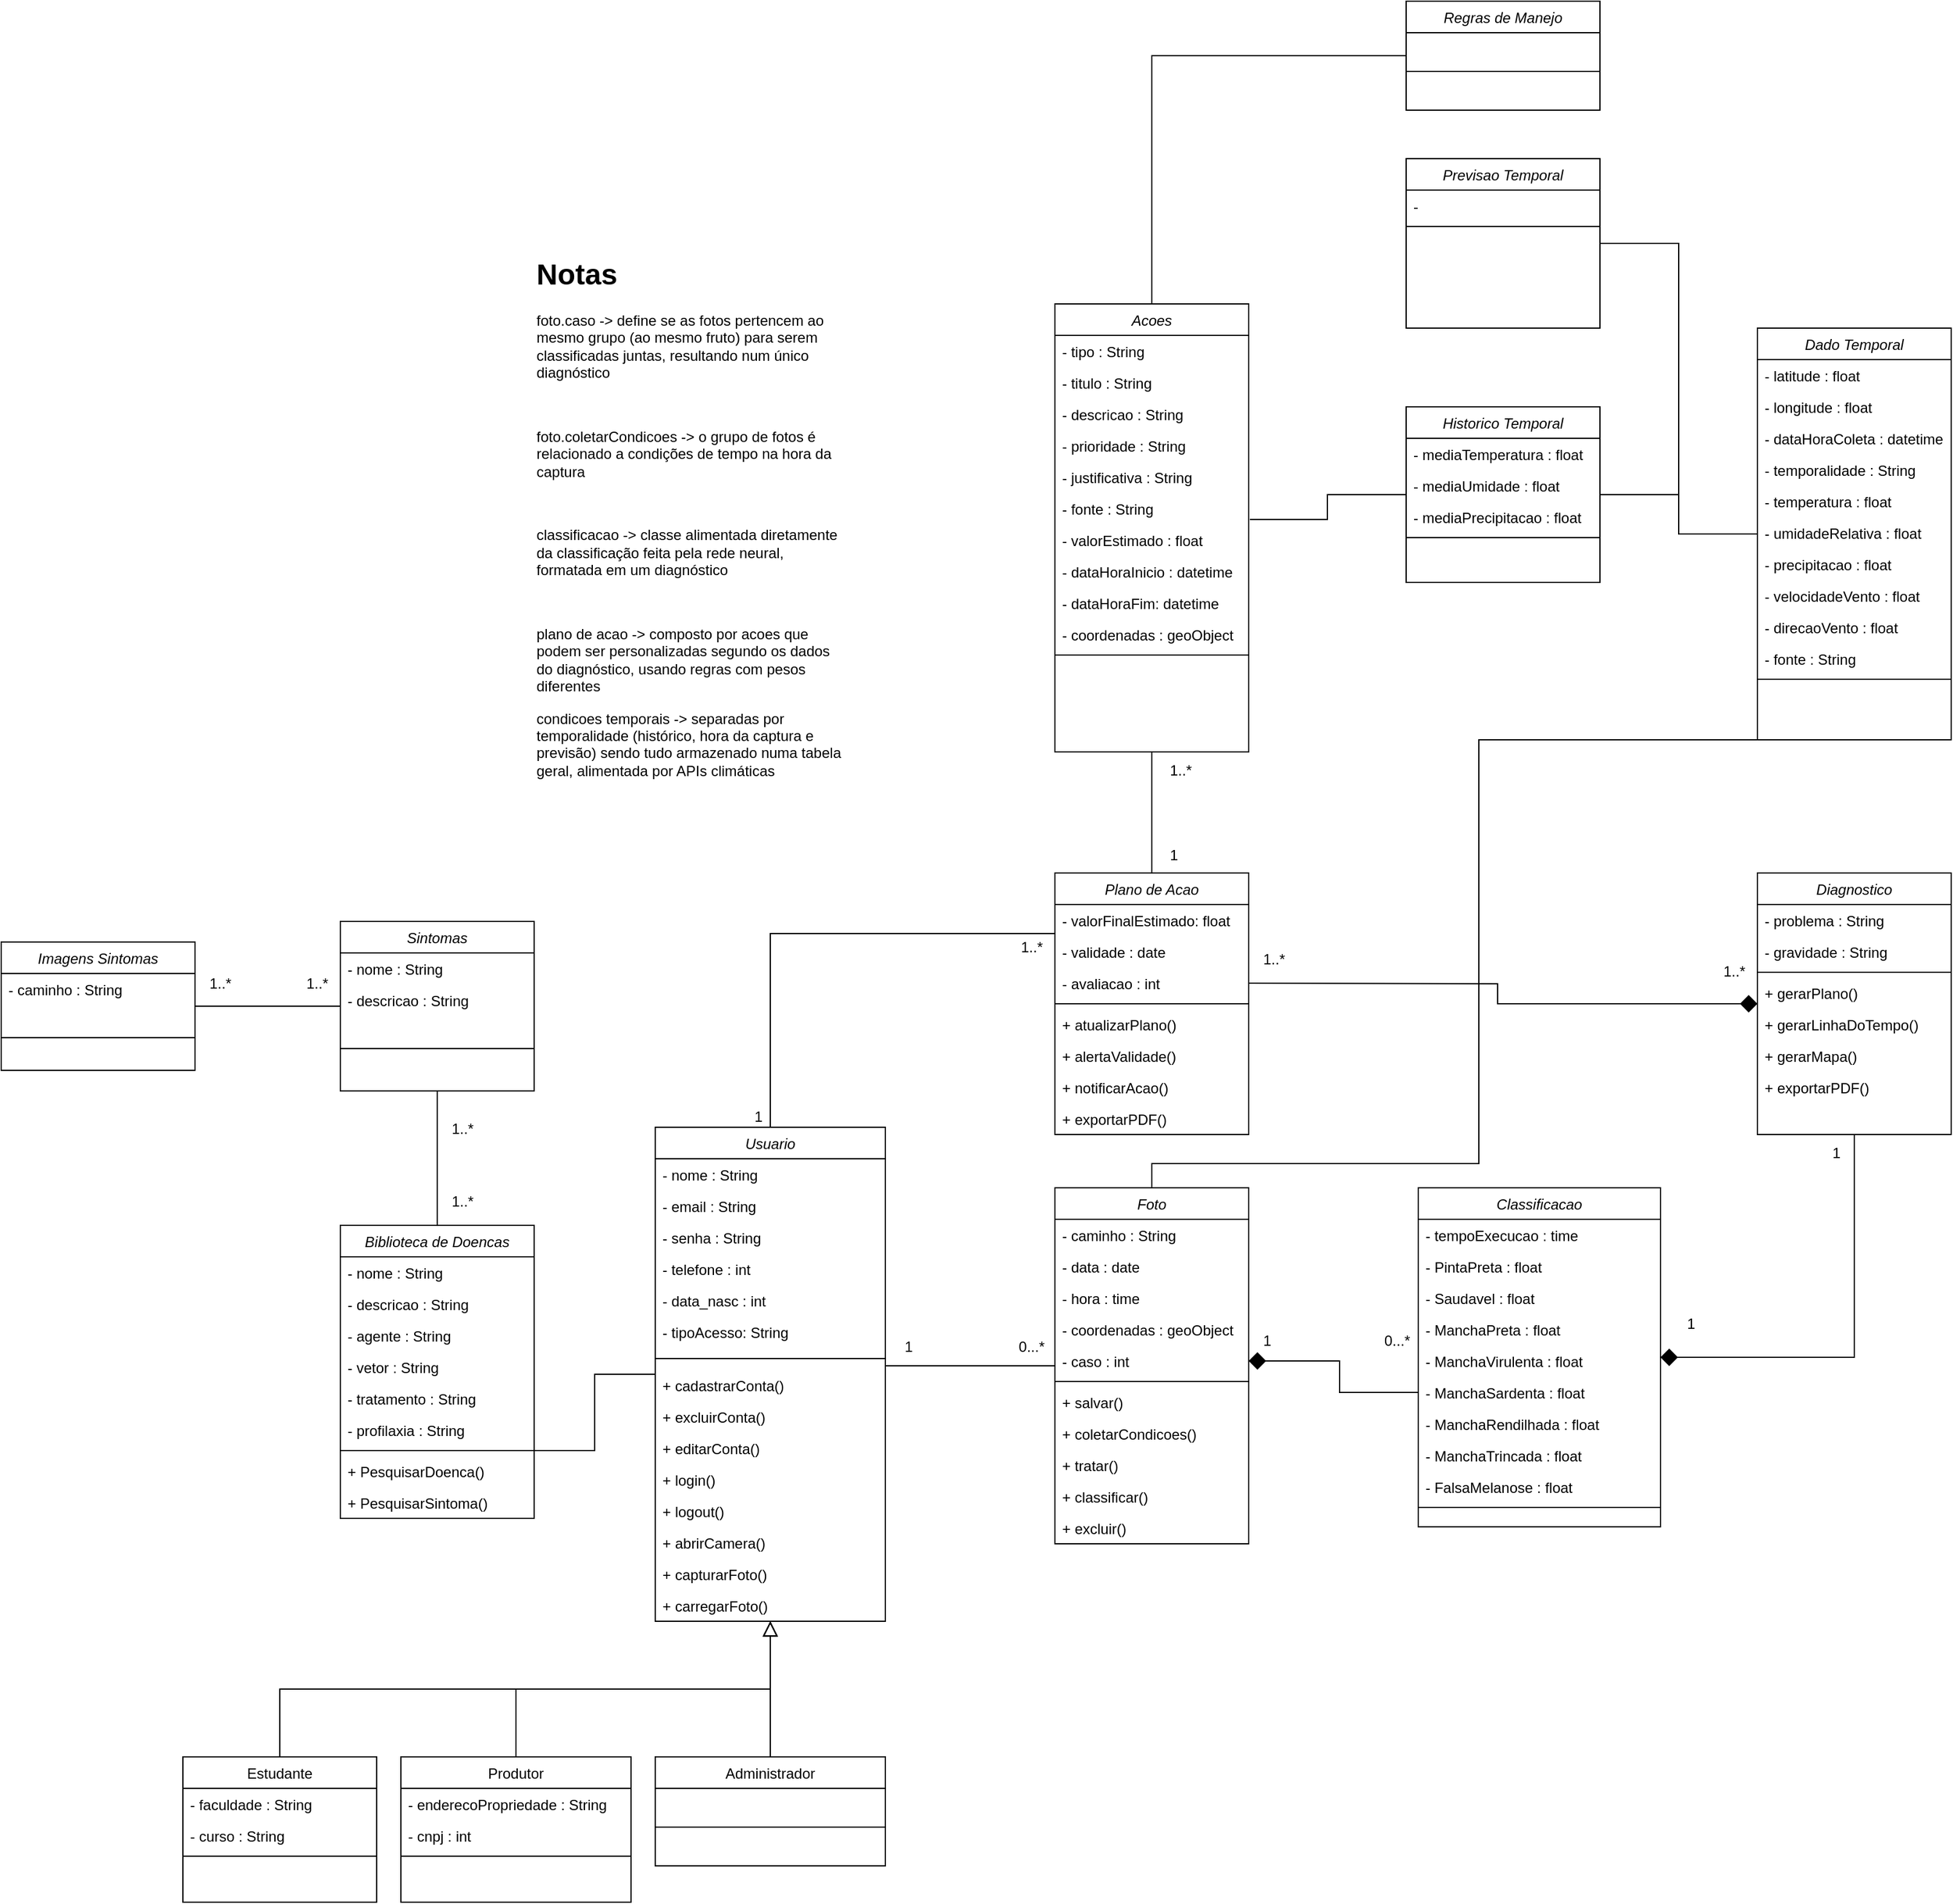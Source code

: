 <mxfile version="28.2.7">
  <diagram name="Page-1" id="uO31z4czvIJQB1Bnc80T">
    <mxGraphModel dx="2078" dy="1860" grid="1" gridSize="10" guides="1" tooltips="1" connect="1" arrows="1" fold="1" page="1" pageScale="1" pageWidth="827" pageHeight="1169" math="0" shadow="0">
      <root>
        <mxCell id="0" />
        <mxCell id="1" parent="0" />
        <mxCell id="8WsCB0yst2Cush3YmmSG-1" value="Usuario" style="swimlane;fontStyle=2;align=center;verticalAlign=top;childLayout=stackLayout;horizontal=1;startSize=26;horizontalStack=0;resizeParent=1;resizeLast=0;collapsible=1;marginBottom=0;rounded=0;shadow=0;strokeWidth=1;" parent="1" vertex="1">
          <mxGeometry x="210" y="40" width="190" height="408" as="geometry">
            <mxRectangle x="230" y="140" width="160" height="26" as="alternateBounds" />
          </mxGeometry>
        </mxCell>
        <mxCell id="8WsCB0yst2Cush3YmmSG-2" value="- nome : String" style="text;align=left;verticalAlign=top;spacingLeft=4;spacingRight=4;overflow=hidden;rotatable=0;points=[[0,0.5],[1,0.5]];portConstraint=eastwest;" parent="8WsCB0yst2Cush3YmmSG-1" vertex="1">
          <mxGeometry y="26" width="190" height="26" as="geometry" />
        </mxCell>
        <mxCell id="8WsCB0yst2Cush3YmmSG-3" value="- email : String" style="text;align=left;verticalAlign=top;spacingLeft=4;spacingRight=4;overflow=hidden;rotatable=0;points=[[0,0.5],[1,0.5]];portConstraint=eastwest;rounded=0;shadow=0;html=0;" parent="8WsCB0yst2Cush3YmmSG-1" vertex="1">
          <mxGeometry y="52" width="190" height="26" as="geometry" />
        </mxCell>
        <mxCell id="8WsCB0yst2Cush3YmmSG-4" value="- senha : String" style="text;align=left;verticalAlign=top;spacingLeft=4;spacingRight=4;overflow=hidden;rotatable=0;points=[[0,0.5],[1,0.5]];portConstraint=eastwest;rounded=0;shadow=0;html=0;" parent="8WsCB0yst2Cush3YmmSG-1" vertex="1">
          <mxGeometry y="78" width="190" height="26" as="geometry" />
        </mxCell>
        <mxCell id="8WsCB0yst2Cush3YmmSG-5" value="- telefone : int" style="text;align=left;verticalAlign=top;spacingLeft=4;spacingRight=4;overflow=hidden;rotatable=0;points=[[0,0.5],[1,0.5]];portConstraint=eastwest;rounded=0;shadow=0;html=0;" parent="8WsCB0yst2Cush3YmmSG-1" vertex="1">
          <mxGeometry y="104" width="190" height="26" as="geometry" />
        </mxCell>
        <mxCell id="8WsCB0yst2Cush3YmmSG-6" value="- data_nasc : int" style="text;align=left;verticalAlign=top;spacingLeft=4;spacingRight=4;overflow=hidden;rotatable=0;points=[[0,0.5],[1,0.5]];portConstraint=eastwest;rounded=0;shadow=0;html=0;" parent="8WsCB0yst2Cush3YmmSG-1" vertex="1">
          <mxGeometry y="130" width="190" height="26" as="geometry" />
        </mxCell>
        <mxCell id="8WsCB0yst2Cush3YmmSG-7" value="- tipoAcesso: String" style="text;align=left;verticalAlign=top;spacingLeft=4;spacingRight=4;overflow=hidden;rotatable=0;points=[[0,0.5],[1,0.5]];portConstraint=eastwest;rounded=0;shadow=0;html=0;" parent="8WsCB0yst2Cush3YmmSG-1" vertex="1">
          <mxGeometry y="156" width="190" height="26" as="geometry" />
        </mxCell>
        <mxCell id="8WsCB0yst2Cush3YmmSG-8" value="" style="line;html=1;strokeWidth=1;align=left;verticalAlign=middle;spacingTop=-1;spacingLeft=3;spacingRight=3;rotatable=0;labelPosition=right;points=[];portConstraint=eastwest;" parent="8WsCB0yst2Cush3YmmSG-1" vertex="1">
          <mxGeometry y="182" width="190" height="18" as="geometry" />
        </mxCell>
        <mxCell id="8WsCB0yst2Cush3YmmSG-9" value="+ cadastrarConta()" style="text;align=left;verticalAlign=top;spacingLeft=4;spacingRight=4;overflow=hidden;rotatable=0;points=[[0,0.5],[1,0.5]];portConstraint=eastwest;rounded=0;shadow=0;html=0;" parent="8WsCB0yst2Cush3YmmSG-1" vertex="1">
          <mxGeometry y="200" width="190" height="26" as="geometry" />
        </mxCell>
        <mxCell id="8WsCB0yst2Cush3YmmSG-10" value="+ excluirConta()" style="text;align=left;verticalAlign=top;spacingLeft=4;spacingRight=4;overflow=hidden;rotatable=0;points=[[0,0.5],[1,0.5]];portConstraint=eastwest;rounded=0;shadow=0;html=0;" parent="8WsCB0yst2Cush3YmmSG-1" vertex="1">
          <mxGeometry y="226" width="190" height="26" as="geometry" />
        </mxCell>
        <mxCell id="8WsCB0yst2Cush3YmmSG-11" value="+ editarConta()" style="text;align=left;verticalAlign=top;spacingLeft=4;spacingRight=4;overflow=hidden;rotatable=0;points=[[0,0.5],[1,0.5]];portConstraint=eastwest;rounded=0;shadow=0;html=0;" parent="8WsCB0yst2Cush3YmmSG-1" vertex="1">
          <mxGeometry y="252" width="190" height="26" as="geometry" />
        </mxCell>
        <mxCell id="8WsCB0yst2Cush3YmmSG-12" value="+ login()" style="text;align=left;verticalAlign=top;spacingLeft=4;spacingRight=4;overflow=hidden;rotatable=0;points=[[0,0.5],[1,0.5]];portConstraint=eastwest;rounded=0;shadow=0;html=0;" parent="8WsCB0yst2Cush3YmmSG-1" vertex="1">
          <mxGeometry y="278" width="190" height="26" as="geometry" />
        </mxCell>
        <mxCell id="8WsCB0yst2Cush3YmmSG-13" value="+ logout()" style="text;align=left;verticalAlign=top;spacingLeft=4;spacingRight=4;overflow=hidden;rotatable=0;points=[[0,0.5],[1,0.5]];portConstraint=eastwest;rounded=0;shadow=0;html=0;" parent="8WsCB0yst2Cush3YmmSG-1" vertex="1">
          <mxGeometry y="304" width="190" height="26" as="geometry" />
        </mxCell>
        <mxCell id="8WsCB0yst2Cush3YmmSG-164" value="+ abrirCamera()" style="text;align=left;verticalAlign=top;spacingLeft=4;spacingRight=4;overflow=hidden;rotatable=0;points=[[0,0.5],[1,0.5]];portConstraint=eastwest;rounded=0;shadow=0;html=0;" parent="8WsCB0yst2Cush3YmmSG-1" vertex="1">
          <mxGeometry y="330" width="190" height="26" as="geometry" />
        </mxCell>
        <mxCell id="8WsCB0yst2Cush3YmmSG-14" value="+ capturarFoto()" style="text;align=left;verticalAlign=top;spacingLeft=4;spacingRight=4;overflow=hidden;rotatable=0;points=[[0,0.5],[1,0.5]];portConstraint=eastwest;rounded=0;shadow=0;html=0;" parent="8WsCB0yst2Cush3YmmSG-1" vertex="1">
          <mxGeometry y="356" width="190" height="26" as="geometry" />
        </mxCell>
        <mxCell id="8WsCB0yst2Cush3YmmSG-15" value="+ carregarFoto()" style="text;align=left;verticalAlign=top;spacingLeft=4;spacingRight=4;overflow=hidden;rotatable=0;points=[[0,0.5],[1,0.5]];portConstraint=eastwest;rounded=0;shadow=0;html=0;" parent="8WsCB0yst2Cush3YmmSG-1" vertex="1">
          <mxGeometry y="382" width="190" height="26" as="geometry" />
        </mxCell>
        <mxCell id="8WsCB0yst2Cush3YmmSG-16" value="Estudante" style="swimlane;fontStyle=0;align=center;verticalAlign=top;childLayout=stackLayout;horizontal=1;startSize=26;horizontalStack=0;resizeParent=1;resizeLast=0;collapsible=1;marginBottom=0;rounded=0;shadow=0;strokeWidth=1;" parent="1" vertex="1">
          <mxGeometry x="-180" y="560" width="160" height="120" as="geometry">
            <mxRectangle x="130" y="380" width="160" height="26" as="alternateBounds" />
          </mxGeometry>
        </mxCell>
        <mxCell id="8WsCB0yst2Cush3YmmSG-17" value="- faculdade : String" style="text;align=left;verticalAlign=top;spacingLeft=4;spacingRight=4;overflow=hidden;rotatable=0;points=[[0,0.5],[1,0.5]];portConstraint=eastwest;" parent="8WsCB0yst2Cush3YmmSG-16" vertex="1">
          <mxGeometry y="26" width="160" height="26" as="geometry" />
        </mxCell>
        <mxCell id="8WsCB0yst2Cush3YmmSG-18" value="- curso : String" style="text;align=left;verticalAlign=top;spacingLeft=4;spacingRight=4;overflow=hidden;rotatable=0;points=[[0,0.5],[1,0.5]];portConstraint=eastwest;rounded=0;shadow=0;html=0;" parent="8WsCB0yst2Cush3YmmSG-16" vertex="1">
          <mxGeometry y="52" width="160" height="26" as="geometry" />
        </mxCell>
        <mxCell id="8WsCB0yst2Cush3YmmSG-19" value="" style="line;html=1;strokeWidth=1;align=left;verticalAlign=middle;spacingTop=-1;spacingLeft=3;spacingRight=3;rotatable=0;labelPosition=right;points=[];portConstraint=eastwest;" parent="8WsCB0yst2Cush3YmmSG-16" vertex="1">
          <mxGeometry y="78" width="160" height="8" as="geometry" />
        </mxCell>
        <mxCell id="8WsCB0yst2Cush3YmmSG-20" value="" style="endArrow=block;endSize=10;endFill=0;shadow=0;strokeWidth=1;rounded=0;curved=0;edgeStyle=elbowEdgeStyle;elbow=vertical;" parent="1" source="8WsCB0yst2Cush3YmmSG-16" target="8WsCB0yst2Cush3YmmSG-1" edge="1">
          <mxGeometry width="160" relative="1" as="geometry">
            <mxPoint x="200" y="203" as="sourcePoint" />
            <mxPoint x="200" y="203" as="targetPoint" />
          </mxGeometry>
        </mxCell>
        <mxCell id="8WsCB0yst2Cush3YmmSG-21" value="Produtor" style="swimlane;fontStyle=0;align=center;verticalAlign=top;childLayout=stackLayout;horizontal=1;startSize=26;horizontalStack=0;resizeParent=1;resizeLast=0;collapsible=1;marginBottom=0;rounded=0;shadow=0;strokeWidth=1;" parent="1" vertex="1">
          <mxGeometry y="560" width="190" height="120" as="geometry">
            <mxRectangle x="340" y="380" width="170" height="26" as="alternateBounds" />
          </mxGeometry>
        </mxCell>
        <mxCell id="8WsCB0yst2Cush3YmmSG-22" value="- enderecoPropriedade : String" style="text;align=left;verticalAlign=top;spacingLeft=4;spacingRight=4;overflow=hidden;rotatable=0;points=[[0,0.5],[1,0.5]];portConstraint=eastwest;" parent="8WsCB0yst2Cush3YmmSG-21" vertex="1">
          <mxGeometry y="26" width="190" height="26" as="geometry" />
        </mxCell>
        <mxCell id="8WsCB0yst2Cush3YmmSG-23" value="- cnpj : int" style="text;align=left;verticalAlign=top;spacingLeft=4;spacingRight=4;overflow=hidden;rotatable=0;points=[[0,0.5],[1,0.5]];portConstraint=eastwest;" parent="8WsCB0yst2Cush3YmmSG-21" vertex="1">
          <mxGeometry y="52" width="190" height="26" as="geometry" />
        </mxCell>
        <mxCell id="8WsCB0yst2Cush3YmmSG-24" value="" style="line;html=1;strokeWidth=1;align=left;verticalAlign=middle;spacingTop=-1;spacingLeft=3;spacingRight=3;rotatable=0;labelPosition=right;points=[];portConstraint=eastwest;" parent="8WsCB0yst2Cush3YmmSG-21" vertex="1">
          <mxGeometry y="78" width="190" height="8" as="geometry" />
        </mxCell>
        <mxCell id="8WsCB0yst2Cush3YmmSG-25" value="" style="endArrow=block;endSize=10;endFill=0;shadow=0;strokeWidth=1;rounded=0;curved=0;edgeStyle=elbowEdgeStyle;elbow=vertical;" parent="1" source="8WsCB0yst2Cush3YmmSG-21" target="8WsCB0yst2Cush3YmmSG-1" edge="1">
          <mxGeometry width="160" relative="1" as="geometry">
            <mxPoint x="210" y="373" as="sourcePoint" />
            <mxPoint x="310" y="271" as="targetPoint" />
          </mxGeometry>
        </mxCell>
        <mxCell id="8WsCB0yst2Cush3YmmSG-26" style="edgeStyle=orthogonalEdgeStyle;rounded=0;orthogonalLoop=1;jettySize=auto;html=1;entryX=0.5;entryY=1;entryDx=0;entryDy=0;endArrow=none;endFill=0;" parent="1" source="8WsCB0yst2Cush3YmmSG-27" target="8WsCB0yst2Cush3YmmSG-97" edge="1">
          <mxGeometry relative="1" as="geometry">
            <Array as="points">
              <mxPoint x="620" y="70" />
              <mxPoint x="890" y="70" />
            </Array>
          </mxGeometry>
        </mxCell>
        <mxCell id="8WsCB0yst2Cush3YmmSG-27" value="Foto" style="swimlane;fontStyle=2;align=center;verticalAlign=top;childLayout=stackLayout;horizontal=1;startSize=26;horizontalStack=0;resizeParent=1;resizeLast=0;collapsible=1;marginBottom=0;rounded=0;shadow=0;strokeWidth=1;" parent="1" vertex="1">
          <mxGeometry x="540" y="90" width="160" height="294" as="geometry">
            <mxRectangle x="550" y="140" width="160" height="26" as="alternateBounds" />
          </mxGeometry>
        </mxCell>
        <mxCell id="8WsCB0yst2Cush3YmmSG-28" value="- caminho : String" style="text;align=left;verticalAlign=top;spacingLeft=4;spacingRight=4;overflow=hidden;rotatable=0;points=[[0,0.5],[1,0.5]];portConstraint=eastwest;" parent="8WsCB0yst2Cush3YmmSG-27" vertex="1">
          <mxGeometry y="26" width="160" height="26" as="geometry" />
        </mxCell>
        <mxCell id="8WsCB0yst2Cush3YmmSG-29" value="- data : date" style="text;align=left;verticalAlign=top;spacingLeft=4;spacingRight=4;overflow=hidden;rotatable=0;points=[[0,0.5],[1,0.5]];portConstraint=eastwest;rounded=0;shadow=0;html=0;" parent="8WsCB0yst2Cush3YmmSG-27" vertex="1">
          <mxGeometry y="52" width="160" height="26" as="geometry" />
        </mxCell>
        <mxCell id="8WsCB0yst2Cush3YmmSG-30" value="- hora : time" style="text;align=left;verticalAlign=top;spacingLeft=4;spacingRight=4;overflow=hidden;rotatable=0;points=[[0,0.5],[1,0.5]];portConstraint=eastwest;rounded=0;shadow=0;html=0;" parent="8WsCB0yst2Cush3YmmSG-27" vertex="1">
          <mxGeometry y="78" width="160" height="26" as="geometry" />
        </mxCell>
        <mxCell id="8WsCB0yst2Cush3YmmSG-31" value="- coordenadas : geoObject" style="text;align=left;verticalAlign=top;spacingLeft=4;spacingRight=4;overflow=hidden;rotatable=0;points=[[0,0.5],[1,0.5]];portConstraint=eastwest;rounded=0;shadow=0;html=0;" parent="8WsCB0yst2Cush3YmmSG-27" vertex="1">
          <mxGeometry y="104" width="160" height="26" as="geometry" />
        </mxCell>
        <mxCell id="8WsCB0yst2Cush3YmmSG-32" value="- caso : int" style="text;align=left;verticalAlign=top;spacingLeft=4;spacingRight=4;overflow=hidden;rotatable=0;points=[[0,0.5],[1,0.5]];portConstraint=eastwest;rounded=0;shadow=0;html=0;" parent="8WsCB0yst2Cush3YmmSG-27" vertex="1">
          <mxGeometry y="130" width="160" height="26" as="geometry" />
        </mxCell>
        <mxCell id="8WsCB0yst2Cush3YmmSG-33" value="" style="line;html=1;strokeWidth=1;align=left;verticalAlign=middle;spacingTop=-1;spacingLeft=3;spacingRight=3;rotatable=0;labelPosition=right;points=[];portConstraint=eastwest;" parent="8WsCB0yst2Cush3YmmSG-27" vertex="1">
          <mxGeometry y="156" width="160" height="8" as="geometry" />
        </mxCell>
        <mxCell id="8WsCB0yst2Cush3YmmSG-34" value="+ salvar()" style="text;align=left;verticalAlign=top;spacingLeft=4;spacingRight=4;overflow=hidden;rotatable=0;points=[[0,0.5],[1,0.5]];portConstraint=eastwest;rounded=0;shadow=0;html=0;" parent="8WsCB0yst2Cush3YmmSG-27" vertex="1">
          <mxGeometry y="164" width="160" height="26" as="geometry" />
        </mxCell>
        <mxCell id="8WsCB0yst2Cush3YmmSG-163" value="+ coletarCondicoes()" style="text;align=left;verticalAlign=top;spacingLeft=4;spacingRight=4;overflow=hidden;rotatable=0;points=[[0,0.5],[1,0.5]];portConstraint=eastwest;rounded=0;shadow=0;html=0;" parent="8WsCB0yst2Cush3YmmSG-27" vertex="1">
          <mxGeometry y="190" width="160" height="26" as="geometry" />
        </mxCell>
        <mxCell id="8WsCB0yst2Cush3YmmSG-35" value="+ tratar()" style="text;align=left;verticalAlign=top;spacingLeft=4;spacingRight=4;overflow=hidden;rotatable=0;points=[[0,0.5],[1,0.5]];portConstraint=eastwest;rounded=0;shadow=0;html=0;" parent="8WsCB0yst2Cush3YmmSG-27" vertex="1">
          <mxGeometry y="216" width="160" height="26" as="geometry" />
        </mxCell>
        <mxCell id="8WsCB0yst2Cush3YmmSG-36" value="+ classificar()" style="text;align=left;verticalAlign=top;spacingLeft=4;spacingRight=4;overflow=hidden;rotatable=0;points=[[0,0.5],[1,0.5]];portConstraint=eastwest;rounded=0;shadow=0;html=0;" parent="8WsCB0yst2Cush3YmmSG-27" vertex="1">
          <mxGeometry y="242" width="160" height="26" as="geometry" />
        </mxCell>
        <mxCell id="8WsCB0yst2Cush3YmmSG-37" value="+ excluir()" style="text;align=left;verticalAlign=top;spacingLeft=4;spacingRight=4;overflow=hidden;rotatable=0;points=[[0,0.5],[1,0.5]];portConstraint=eastwest;rounded=0;shadow=0;html=0;" parent="8WsCB0yst2Cush3YmmSG-27" vertex="1">
          <mxGeometry y="268" width="160" height="26" as="geometry" />
        </mxCell>
        <mxCell id="8WsCB0yst2Cush3YmmSG-38" value="" style="endArrow=none;shadow=0;strokeWidth=1;rounded=0;curved=0;endFill=0;edgeStyle=elbowEdgeStyle;elbow=vertical;" parent="1" source="8WsCB0yst2Cush3YmmSG-1" target="8WsCB0yst2Cush3YmmSG-27" edge="1">
          <mxGeometry x="0.5" y="41" relative="1" as="geometry">
            <mxPoint x="380" y="192" as="sourcePoint" />
            <mxPoint x="540" y="192" as="targetPoint" />
            <mxPoint x="-40" y="32" as="offset" />
          </mxGeometry>
        </mxCell>
        <mxCell id="8WsCB0yst2Cush3YmmSG-39" value="1" style="resizable=0;align=left;verticalAlign=bottom;labelBackgroundColor=none;fontSize=12;" parent="8WsCB0yst2Cush3YmmSG-38" connectable="0" vertex="1">
          <mxGeometry x="-1" relative="1" as="geometry">
            <mxPoint x="14" y="-7" as="offset" />
          </mxGeometry>
        </mxCell>
        <mxCell id="8WsCB0yst2Cush3YmmSG-40" value="0...*" style="resizable=0;align=right;verticalAlign=bottom;labelBackgroundColor=none;fontSize=12;" parent="8WsCB0yst2Cush3YmmSG-38" connectable="0" vertex="1">
          <mxGeometry x="1" relative="1" as="geometry">
            <mxPoint x="-7" y="-7" as="offset" />
          </mxGeometry>
        </mxCell>
        <mxCell id="8WsCB0yst2Cush3YmmSG-41" style="edgeStyle=orthogonalEdgeStyle;rounded=0;orthogonalLoop=1;jettySize=auto;html=1;entryX=0.5;entryY=1;entryDx=0;entryDy=0;endArrow=none;endFill=0;startArrow=diamond;startFill=1;startSize=12;" parent="1" source="8WsCB0yst2Cush3YmmSG-42" target="8WsCB0yst2Cush3YmmSG-69" edge="1">
          <mxGeometry relative="1" as="geometry" />
        </mxCell>
        <mxCell id="8WsCB0yst2Cush3YmmSG-42" value="Classificacao" style="swimlane;fontStyle=2;align=center;verticalAlign=top;childLayout=stackLayout;horizontal=1;startSize=26;horizontalStack=0;resizeParent=1;resizeLast=0;collapsible=1;marginBottom=0;rounded=0;shadow=0;strokeWidth=1;" parent="1" vertex="1">
          <mxGeometry x="840" y="90" width="200" height="280" as="geometry">
            <mxRectangle x="550" y="140" width="160" height="26" as="alternateBounds" />
          </mxGeometry>
        </mxCell>
        <mxCell id="8WsCB0yst2Cush3YmmSG-43" value="- tempoExecucao : time" style="text;align=left;verticalAlign=top;spacingLeft=4;spacingRight=4;overflow=hidden;rotatable=0;points=[[0,0.5],[1,0.5]];portConstraint=eastwest;" parent="8WsCB0yst2Cush3YmmSG-42" vertex="1">
          <mxGeometry y="26" width="200" height="26" as="geometry" />
        </mxCell>
        <mxCell id="8WsCB0yst2Cush3YmmSG-44" value="- PintaPreta : float" style="text;align=left;verticalAlign=top;spacingLeft=4;spacingRight=4;overflow=hidden;rotatable=0;points=[[0,0.5],[1,0.5]];portConstraint=eastwest;rounded=0;shadow=0;html=0;" parent="8WsCB0yst2Cush3YmmSG-42" vertex="1">
          <mxGeometry y="52" width="200" height="26" as="geometry" />
        </mxCell>
        <mxCell id="93XKqA7wwzqAX_7EKlZu-5" value="- Saudavel : float" style="text;align=left;verticalAlign=top;spacingLeft=4;spacingRight=4;overflow=hidden;rotatable=0;points=[[0,0.5],[1,0.5]];portConstraint=eastwest;rounded=0;shadow=0;html=0;" vertex="1" parent="8WsCB0yst2Cush3YmmSG-42">
          <mxGeometry y="78" width="200" height="26" as="geometry" />
        </mxCell>
        <mxCell id="8WsCB0yst2Cush3YmmSG-45" value="- ManchaPreta : float" style="text;align=left;verticalAlign=top;spacingLeft=4;spacingRight=4;overflow=hidden;rotatable=0;points=[[0,0.5],[1,0.5]];portConstraint=eastwest;rounded=0;shadow=0;html=0;" parent="8WsCB0yst2Cush3YmmSG-42" vertex="1">
          <mxGeometry y="104" width="200" height="26" as="geometry" />
        </mxCell>
        <mxCell id="8WsCB0yst2Cush3YmmSG-46" value="- ManchaVirulenta : float" style="text;align=left;verticalAlign=top;spacingLeft=4;spacingRight=4;overflow=hidden;rotatable=0;points=[[0,0.5],[1,0.5]];portConstraint=eastwest;rounded=0;shadow=0;html=0;" parent="8WsCB0yst2Cush3YmmSG-42" vertex="1">
          <mxGeometry y="130" width="200" height="26" as="geometry" />
        </mxCell>
        <mxCell id="8WsCB0yst2Cush3YmmSG-47" value="- ManchaSardenta : float" style="text;align=left;verticalAlign=top;spacingLeft=4;spacingRight=4;overflow=hidden;rotatable=0;points=[[0,0.5],[1,0.5]];portConstraint=eastwest;rounded=0;shadow=0;html=0;" parent="8WsCB0yst2Cush3YmmSG-42" vertex="1">
          <mxGeometry y="156" width="200" height="26" as="geometry" />
        </mxCell>
        <mxCell id="8WsCB0yst2Cush3YmmSG-48" value="- ManchaRendilhada : float" style="text;align=left;verticalAlign=top;spacingLeft=4;spacingRight=4;overflow=hidden;rotatable=0;points=[[0,0.5],[1,0.5]];portConstraint=eastwest;rounded=0;shadow=0;html=0;" parent="8WsCB0yst2Cush3YmmSG-42" vertex="1">
          <mxGeometry y="182" width="200" height="26" as="geometry" />
        </mxCell>
        <mxCell id="8WsCB0yst2Cush3YmmSG-49" value="- ManchaTrincada : float" style="text;align=left;verticalAlign=top;spacingLeft=4;spacingRight=4;overflow=hidden;rotatable=0;points=[[0,0.5],[1,0.5]];portConstraint=eastwest;rounded=0;shadow=0;html=0;" parent="8WsCB0yst2Cush3YmmSG-42" vertex="1">
          <mxGeometry y="208" width="200" height="26" as="geometry" />
        </mxCell>
        <mxCell id="8WsCB0yst2Cush3YmmSG-50" value="- FalsaMelanose : float" style="text;align=left;verticalAlign=top;spacingLeft=4;spacingRight=4;overflow=hidden;rotatable=0;points=[[0,0.5],[1,0.5]];portConstraint=eastwest;rounded=0;shadow=0;html=0;" parent="8WsCB0yst2Cush3YmmSG-42" vertex="1">
          <mxGeometry y="234" width="200" height="26" as="geometry" />
        </mxCell>
        <mxCell id="8WsCB0yst2Cush3YmmSG-51" value="" style="line;html=1;strokeWidth=1;align=left;verticalAlign=middle;spacingTop=-1;spacingLeft=3;spacingRight=3;rotatable=0;labelPosition=right;points=[];portConstraint=eastwest;" parent="8WsCB0yst2Cush3YmmSG-42" vertex="1">
          <mxGeometry y="260" width="200" height="8" as="geometry" />
        </mxCell>
        <mxCell id="8WsCB0yst2Cush3YmmSG-52" value="" style="edgeStyle=orthogonalEdgeStyle;rounded=0;orthogonalLoop=1;jettySize=auto;html=1;entryX=0;entryY=0.5;entryDx=0;entryDy=0;endArrow=none;endFill=0;startArrow=diamond;startFill=1;startSize=12;" parent="1" source="8WsCB0yst2Cush3YmmSG-32" target="8WsCB0yst2Cush3YmmSG-47" edge="1">
          <mxGeometry relative="1" as="geometry" />
        </mxCell>
        <mxCell id="8WsCB0yst2Cush3YmmSG-53" value="1" style="resizable=0;align=left;verticalAlign=bottom;labelBackgroundColor=none;fontSize=12;" parent="1" connectable="0" vertex="1">
          <mxGeometry x="710" y="225" as="geometry" />
        </mxCell>
        <mxCell id="8WsCB0yst2Cush3YmmSG-54" value="0...*" style="resizable=0;align=left;verticalAlign=bottom;labelBackgroundColor=none;fontSize=12;direction=west;" parent="1" connectable="0" vertex="1">
          <mxGeometry x="810" y="225" as="geometry" />
        </mxCell>
        <mxCell id="8WsCB0yst2Cush3YmmSG-55" value="Plano de Acao" style="swimlane;fontStyle=2;align=center;verticalAlign=top;childLayout=stackLayout;horizontal=1;startSize=26;horizontalStack=0;resizeParent=1;resizeLast=0;collapsible=1;marginBottom=0;rounded=0;shadow=0;strokeWidth=1;" parent="1" vertex="1">
          <mxGeometry x="540" y="-170" width="160" height="216" as="geometry">
            <mxRectangle x="550" y="140" width="160" height="26" as="alternateBounds" />
          </mxGeometry>
        </mxCell>
        <mxCell id="8WsCB0yst2Cush3YmmSG-56" value="- valorFinalEstimado: float" style="text;align=left;verticalAlign=top;spacingLeft=4;spacingRight=4;overflow=hidden;rotatable=0;points=[[0,0.5],[1,0.5]];portConstraint=eastwest;" parent="8WsCB0yst2Cush3YmmSG-55" vertex="1">
          <mxGeometry y="26" width="160" height="26" as="geometry" />
        </mxCell>
        <mxCell id="8WsCB0yst2Cush3YmmSG-57" value="- validade : date" style="text;align=left;verticalAlign=top;spacingLeft=4;spacingRight=4;overflow=hidden;rotatable=0;points=[[0,0.5],[1,0.5]];portConstraint=eastwest;" parent="8WsCB0yst2Cush3YmmSG-55" vertex="1">
          <mxGeometry y="52" width="160" height="26" as="geometry" />
        </mxCell>
        <mxCell id="8WsCB0yst2Cush3YmmSG-58" value="- avaliacao : int" style="text;align=left;verticalAlign=top;spacingLeft=4;spacingRight=4;overflow=hidden;rotatable=0;points=[[0,0.5],[1,0.5]];portConstraint=eastwest;" parent="8WsCB0yst2Cush3YmmSG-55" vertex="1">
          <mxGeometry y="78" width="160" height="26" as="geometry" />
        </mxCell>
        <mxCell id="8WsCB0yst2Cush3YmmSG-59" value="" style="line;html=1;strokeWidth=1;align=left;verticalAlign=middle;spacingTop=-1;spacingLeft=3;spacingRight=3;rotatable=0;labelPosition=right;points=[];portConstraint=eastwest;" parent="8WsCB0yst2Cush3YmmSG-55" vertex="1">
          <mxGeometry y="104" width="160" height="8" as="geometry" />
        </mxCell>
        <mxCell id="8WsCB0yst2Cush3YmmSG-60" value="+ atualizarPlano()" style="text;align=left;verticalAlign=top;spacingLeft=4;spacingRight=4;overflow=hidden;rotatable=0;points=[[0,0.5],[1,0.5]];portConstraint=eastwest;" parent="8WsCB0yst2Cush3YmmSG-55" vertex="1">
          <mxGeometry y="112" width="160" height="26" as="geometry" />
        </mxCell>
        <mxCell id="8WsCB0yst2Cush3YmmSG-61" value="+ alertaValidade()" style="text;align=left;verticalAlign=top;spacingLeft=4;spacingRight=4;overflow=hidden;rotatable=0;points=[[0,0.5],[1,0.5]];portConstraint=eastwest;" parent="8WsCB0yst2Cush3YmmSG-55" vertex="1">
          <mxGeometry y="138" width="160" height="26" as="geometry" />
        </mxCell>
        <mxCell id="8WsCB0yst2Cush3YmmSG-62" value="+ notificarAcao()" style="text;align=left;verticalAlign=top;spacingLeft=4;spacingRight=4;overflow=hidden;rotatable=0;points=[[0,0.5],[1,0.5]];portConstraint=eastwest;" parent="8WsCB0yst2Cush3YmmSG-55" vertex="1">
          <mxGeometry y="164" width="160" height="26" as="geometry" />
        </mxCell>
        <mxCell id="8WsCB0yst2Cush3YmmSG-63" value="+ exportarPDF()" style="text;align=left;verticalAlign=top;spacingLeft=4;spacingRight=4;overflow=hidden;rotatable=0;points=[[0,0.5],[1,0.5]];portConstraint=eastwest;" parent="8WsCB0yst2Cush3YmmSG-55" vertex="1">
          <mxGeometry y="190" width="160" height="26" as="geometry" />
        </mxCell>
        <mxCell id="8WsCB0yst2Cush3YmmSG-64" value="1" style="resizable=0;align=left;verticalAlign=bottom;labelBackgroundColor=none;fontSize=12;" parent="1" connectable="0" vertex="1">
          <mxGeometry x="290" y="40" as="geometry" />
        </mxCell>
        <mxCell id="8WsCB0yst2Cush3YmmSG-65" value="1..*" style="resizable=0;align=left;verticalAlign=bottom;labelBackgroundColor=none;fontSize=12;" parent="1" connectable="0" vertex="1">
          <mxGeometry x="510" y="-100" as="geometry" />
        </mxCell>
        <mxCell id="8WsCB0yst2Cush3YmmSG-66" style="edgeStyle=orthogonalEdgeStyle;rounded=0;orthogonalLoop=1;jettySize=auto;html=1;entryX=0;entryY=0.5;entryDx=0;entryDy=0;endArrow=diamond;endFill=1;startSize=6;endSize=12;" parent="1" target="8WsCB0yst2Cush3YmmSG-69" edge="1">
          <mxGeometry relative="1" as="geometry">
            <mxPoint x="700" y="-79" as="sourcePoint" />
          </mxGeometry>
        </mxCell>
        <mxCell id="8WsCB0yst2Cush3YmmSG-67" value="1..*" style="resizable=0;align=left;verticalAlign=bottom;labelBackgroundColor=none;fontSize=12;direction=west;" parent="1" connectable="0" vertex="1">
          <mxGeometry x="1090" y="-80" as="geometry" />
        </mxCell>
        <mxCell id="8WsCB0yst2Cush3YmmSG-68" value="1..*" style="resizable=0;align=left;verticalAlign=bottom;labelBackgroundColor=none;fontSize=12;direction=west;" parent="1" connectable="0" vertex="1">
          <mxGeometry x="710" y="-90" as="geometry" />
        </mxCell>
        <mxCell id="8WsCB0yst2Cush3YmmSG-69" value="Diagnostico" style="swimlane;fontStyle=2;align=center;verticalAlign=top;childLayout=stackLayout;horizontal=1;startSize=26;horizontalStack=0;resizeParent=1;resizeLast=0;collapsible=1;marginBottom=0;rounded=0;shadow=0;strokeWidth=1;" parent="1" vertex="1">
          <mxGeometry x="1120" y="-170" width="160" height="216" as="geometry">
            <mxRectangle x="550" y="140" width="160" height="26" as="alternateBounds" />
          </mxGeometry>
        </mxCell>
        <mxCell id="8WsCB0yst2Cush3YmmSG-70" value="- problema : String" style="text;align=left;verticalAlign=top;spacingLeft=4;spacingRight=4;overflow=hidden;rotatable=0;points=[[0,0.5],[1,0.5]];portConstraint=eastwest;" parent="8WsCB0yst2Cush3YmmSG-69" vertex="1">
          <mxGeometry y="26" width="160" height="26" as="geometry" />
        </mxCell>
        <mxCell id="8WsCB0yst2Cush3YmmSG-71" value="- gravidade : String" style="text;align=left;verticalAlign=top;spacingLeft=4;spacingRight=4;overflow=hidden;rotatable=0;points=[[0,0.5],[1,0.5]];portConstraint=eastwest;" parent="8WsCB0yst2Cush3YmmSG-69" vertex="1">
          <mxGeometry y="52" width="160" height="26" as="geometry" />
        </mxCell>
        <mxCell id="8WsCB0yst2Cush3YmmSG-73" value="" style="line;html=1;strokeWidth=1;align=left;verticalAlign=middle;spacingTop=-1;spacingLeft=3;spacingRight=3;rotatable=0;labelPosition=right;points=[];portConstraint=eastwest;" parent="8WsCB0yst2Cush3YmmSG-69" vertex="1">
          <mxGeometry y="78" width="160" height="8" as="geometry" />
        </mxCell>
        <mxCell id="8WsCB0yst2Cush3YmmSG-74" value="+ gerarPlano()" style="text;align=left;verticalAlign=top;spacingLeft=4;spacingRight=4;overflow=hidden;rotatable=0;points=[[0,0.5],[1,0.5]];portConstraint=eastwest;rounded=0;shadow=0;html=0;" parent="8WsCB0yst2Cush3YmmSG-69" vertex="1">
          <mxGeometry y="86" width="160" height="26" as="geometry" />
        </mxCell>
        <mxCell id="8WsCB0yst2Cush3YmmSG-75" value="+ gerarLinhaDoTempo()" style="text;align=left;verticalAlign=top;spacingLeft=4;spacingRight=4;overflow=hidden;rotatable=0;points=[[0,0.5],[1,0.5]];portConstraint=eastwest;rounded=0;shadow=0;html=0;" parent="8WsCB0yst2Cush3YmmSG-69" vertex="1">
          <mxGeometry y="112" width="160" height="26" as="geometry" />
        </mxCell>
        <mxCell id="8WsCB0yst2Cush3YmmSG-76" value="+ gerarMapa()" style="text;align=left;verticalAlign=top;spacingLeft=4;spacingRight=4;overflow=hidden;rotatable=0;points=[[0,0.5],[1,0.5]];portConstraint=eastwest;rounded=0;shadow=0;html=0;" parent="8WsCB0yst2Cush3YmmSG-69" vertex="1">
          <mxGeometry y="138" width="160" height="26" as="geometry" />
        </mxCell>
        <mxCell id="8WsCB0yst2Cush3YmmSG-77" value="+ exportarPDF()" style="text;align=left;verticalAlign=top;spacingLeft=4;spacingRight=4;overflow=hidden;rotatable=0;points=[[0,0.5],[1,0.5]];portConstraint=eastwest;rounded=0;shadow=0;html=0;" parent="8WsCB0yst2Cush3YmmSG-69" vertex="1">
          <mxGeometry y="164" width="160" height="26" as="geometry" />
        </mxCell>
        <mxCell id="8WsCB0yst2Cush3YmmSG-78" value="1" style="resizable=0;align=left;verticalAlign=bottom;labelBackgroundColor=none;fontSize=12;direction=west;" parent="1" connectable="0" vertex="1">
          <mxGeometry x="1060" y="211" as="geometry" />
        </mxCell>
        <mxCell id="8WsCB0yst2Cush3YmmSG-79" value="1" style="resizable=0;align=left;verticalAlign=bottom;labelBackgroundColor=none;fontSize=12;direction=west;" parent="1" connectable="0" vertex="1">
          <mxGeometry x="1180" y="70" as="geometry" />
        </mxCell>
        <mxCell id="8WsCB0yst2Cush3YmmSG-80" style="edgeStyle=orthogonalEdgeStyle;rounded=0;orthogonalLoop=1;jettySize=auto;html=1;entryX=0;entryY=0.923;entryDx=0;entryDy=0;entryPerimeter=0;endArrow=none;endFill=0;" parent="1" source="8WsCB0yst2Cush3YmmSG-1" target="8WsCB0yst2Cush3YmmSG-56" edge="1">
          <mxGeometry relative="1" as="geometry" />
        </mxCell>
        <mxCell id="8WsCB0yst2Cush3YmmSG-81" style="edgeStyle=orthogonalEdgeStyle;rounded=0;orthogonalLoop=1;jettySize=auto;html=1;entryX=0.5;entryY=0;entryDx=0;entryDy=0;endArrow=none;endFill=0;" parent="1" source="8WsCB0yst2Cush3YmmSG-83" target="8WsCB0yst2Cush3YmmSG-55" edge="1">
          <mxGeometry relative="1" as="geometry" />
        </mxCell>
        <mxCell id="8WsCB0yst2Cush3YmmSG-82" style="edgeStyle=orthogonalEdgeStyle;rounded=0;orthogonalLoop=1;jettySize=auto;html=1;entryX=0;entryY=0.5;entryDx=0;entryDy=0;exitX=0.5;exitY=0;exitDx=0;exitDy=0;endArrow=none;endFill=0;" parent="1" source="8WsCB0yst2Cush3YmmSG-83" target="8WsCB0yst2Cush3YmmSG-113" edge="1">
          <mxGeometry relative="1" as="geometry" />
        </mxCell>
        <mxCell id="8WsCB0yst2Cush3YmmSG-83" value="Acoes" style="swimlane;fontStyle=2;align=center;verticalAlign=top;childLayout=stackLayout;horizontal=1;startSize=26;horizontalStack=0;resizeParent=1;resizeLast=0;collapsible=1;marginBottom=0;rounded=0;shadow=0;strokeWidth=1;" parent="1" vertex="1">
          <mxGeometry x="540" y="-640" width="160" height="370" as="geometry">
            <mxRectangle x="550" y="140" width="160" height="26" as="alternateBounds" />
          </mxGeometry>
        </mxCell>
        <mxCell id="8WsCB0yst2Cush3YmmSG-84" value="- tipo : String" style="text;align=left;verticalAlign=top;spacingLeft=4;spacingRight=4;overflow=hidden;rotatable=0;points=[[0,0.5],[1,0.5]];portConstraint=eastwest;" parent="8WsCB0yst2Cush3YmmSG-83" vertex="1">
          <mxGeometry y="26" width="160" height="26" as="geometry" />
        </mxCell>
        <mxCell id="8WsCB0yst2Cush3YmmSG-85" value="- titulo : String" style="text;align=left;verticalAlign=top;spacingLeft=4;spacingRight=4;overflow=hidden;rotatable=0;points=[[0,0.5],[1,0.5]];portConstraint=eastwest;" parent="8WsCB0yst2Cush3YmmSG-83" vertex="1">
          <mxGeometry y="52" width="160" height="26" as="geometry" />
        </mxCell>
        <mxCell id="8WsCB0yst2Cush3YmmSG-86" value="- descricao : String" style="text;align=left;verticalAlign=top;spacingLeft=4;spacingRight=4;overflow=hidden;rotatable=0;points=[[0,0.5],[1,0.5]];portConstraint=eastwest;" parent="8WsCB0yst2Cush3YmmSG-83" vertex="1">
          <mxGeometry y="78" width="160" height="26" as="geometry" />
        </mxCell>
        <mxCell id="8WsCB0yst2Cush3YmmSG-87" value="- prioridade : String" style="text;align=left;verticalAlign=top;spacingLeft=4;spacingRight=4;overflow=hidden;rotatable=0;points=[[0,0.5],[1,0.5]];portConstraint=eastwest;" parent="8WsCB0yst2Cush3YmmSG-83" vertex="1">
          <mxGeometry y="104" width="160" height="26" as="geometry" />
        </mxCell>
        <mxCell id="8WsCB0yst2Cush3YmmSG-88" value="- justificativa : String" style="text;align=left;verticalAlign=top;spacingLeft=4;spacingRight=4;overflow=hidden;rotatable=0;points=[[0,0.5],[1,0.5]];portConstraint=eastwest;" parent="8WsCB0yst2Cush3YmmSG-83" vertex="1">
          <mxGeometry y="130" width="160" height="26" as="geometry" />
        </mxCell>
        <mxCell id="8WsCB0yst2Cush3YmmSG-89" value="- fonte : String" style="text;align=left;verticalAlign=top;spacingLeft=4;spacingRight=4;overflow=hidden;rotatable=0;points=[[0,0.5],[1,0.5]];portConstraint=eastwest;" parent="8WsCB0yst2Cush3YmmSG-83" vertex="1">
          <mxGeometry y="156" width="160" height="26" as="geometry" />
        </mxCell>
        <mxCell id="8WsCB0yst2Cush3YmmSG-90" value="- valorEstimado : float" style="text;align=left;verticalAlign=top;spacingLeft=4;spacingRight=4;overflow=hidden;rotatable=0;points=[[0,0.5],[1,0.5]];portConstraint=eastwest;" parent="8WsCB0yst2Cush3YmmSG-83" vertex="1">
          <mxGeometry y="182" width="160" height="26" as="geometry" />
        </mxCell>
        <mxCell id="8WsCB0yst2Cush3YmmSG-91" value="- dataHoraInicio : datetime" style="text;align=left;verticalAlign=top;spacingLeft=4;spacingRight=4;overflow=hidden;rotatable=0;points=[[0,0.5],[1,0.5]];portConstraint=eastwest;" parent="8WsCB0yst2Cush3YmmSG-83" vertex="1">
          <mxGeometry y="208" width="160" height="26" as="geometry" />
        </mxCell>
        <mxCell id="8WsCB0yst2Cush3YmmSG-93" value="- dataHoraFim: datetime" style="text;align=left;verticalAlign=top;spacingLeft=4;spacingRight=4;overflow=hidden;rotatable=0;points=[[0,0.5],[1,0.5]];portConstraint=eastwest;" parent="8WsCB0yst2Cush3YmmSG-83" vertex="1">
          <mxGeometry y="234" width="160" height="26" as="geometry" />
        </mxCell>
        <mxCell id="8WsCB0yst2Cush3YmmSG-95" value="- coordenadas : geoObject" style="text;align=left;verticalAlign=top;spacingLeft=4;spacingRight=4;overflow=hidden;rotatable=0;points=[[0,0.5],[1,0.5]];portConstraint=eastwest;" parent="8WsCB0yst2Cush3YmmSG-83" vertex="1">
          <mxGeometry y="260" width="160" height="26" as="geometry" />
        </mxCell>
        <mxCell id="8WsCB0yst2Cush3YmmSG-96" value="" style="line;html=1;strokeWidth=1;align=left;verticalAlign=middle;spacingTop=-1;spacingLeft=3;spacingRight=3;rotatable=0;labelPosition=right;points=[];portConstraint=eastwest;" parent="8WsCB0yst2Cush3YmmSG-83" vertex="1">
          <mxGeometry y="286" width="160" height="8" as="geometry" />
        </mxCell>
        <mxCell id="93XKqA7wwzqAX_7EKlZu-27" style="edgeStyle=orthogonalEdgeStyle;rounded=0;orthogonalLoop=1;jettySize=auto;html=1;endArrow=none;endFill=0;" edge="1" parent="1" source="8WsCB0yst2Cush3YmmSG-97" target="93XKqA7wwzqAX_7EKlZu-22">
          <mxGeometry relative="1" as="geometry" />
        </mxCell>
        <mxCell id="8WsCB0yst2Cush3YmmSG-97" value="Dado Temporal" style="swimlane;fontStyle=2;align=center;verticalAlign=top;childLayout=stackLayout;horizontal=1;startSize=26;horizontalStack=0;resizeParent=1;resizeLast=0;collapsible=1;marginBottom=0;rounded=0;shadow=0;strokeWidth=1;" parent="1" vertex="1">
          <mxGeometry x="1120" y="-620" width="160" height="340" as="geometry">
            <mxRectangle x="550" y="140" width="160" height="26" as="alternateBounds" />
          </mxGeometry>
        </mxCell>
        <mxCell id="8WsCB0yst2Cush3YmmSG-98" value="- latitude : float" style="text;align=left;verticalAlign=top;spacingLeft=4;spacingRight=4;overflow=hidden;rotatable=0;points=[[0,0.5],[1,0.5]];portConstraint=eastwest;" parent="8WsCB0yst2Cush3YmmSG-97" vertex="1">
          <mxGeometry y="26" width="160" height="26" as="geometry" />
        </mxCell>
        <mxCell id="8WsCB0yst2Cush3YmmSG-99" value="- longitude : float" style="text;align=left;verticalAlign=top;spacingLeft=4;spacingRight=4;overflow=hidden;rotatable=0;points=[[0,0.5],[1,0.5]];portConstraint=eastwest;" parent="8WsCB0yst2Cush3YmmSG-97" vertex="1">
          <mxGeometry y="52" width="160" height="26" as="geometry" />
        </mxCell>
        <mxCell id="8WsCB0yst2Cush3YmmSG-100" value="- dataHoraColeta : datetime" style="text;align=left;verticalAlign=top;spacingLeft=4;spacingRight=4;overflow=hidden;rotatable=0;points=[[0,0.5],[1,0.5]];portConstraint=eastwest;" parent="8WsCB0yst2Cush3YmmSG-97" vertex="1">
          <mxGeometry y="78" width="160" height="26" as="geometry" />
        </mxCell>
        <mxCell id="8WsCB0yst2Cush3YmmSG-101" value="- temporalidade : String" style="text;align=left;verticalAlign=top;spacingLeft=4;spacingRight=4;overflow=hidden;rotatable=0;points=[[0,0.5],[1,0.5]];portConstraint=eastwest;" parent="8WsCB0yst2Cush3YmmSG-97" vertex="1">
          <mxGeometry y="104" width="160" height="26" as="geometry" />
        </mxCell>
        <mxCell id="8WsCB0yst2Cush3YmmSG-102" value="- temperatura : float" style="text;align=left;verticalAlign=top;spacingLeft=4;spacingRight=4;overflow=hidden;rotatable=0;points=[[0,0.5],[1,0.5]];portConstraint=eastwest;" parent="8WsCB0yst2Cush3YmmSG-97" vertex="1">
          <mxGeometry y="130" width="160" height="26" as="geometry" />
        </mxCell>
        <mxCell id="8WsCB0yst2Cush3YmmSG-103" value="- umidadeRelativa : float" style="text;align=left;verticalAlign=top;spacingLeft=4;spacingRight=4;overflow=hidden;rotatable=0;points=[[0,0.5],[1,0.5]];portConstraint=eastwest;" parent="8WsCB0yst2Cush3YmmSG-97" vertex="1">
          <mxGeometry y="156" width="160" height="26" as="geometry" />
        </mxCell>
        <mxCell id="8WsCB0yst2Cush3YmmSG-104" value="- precipitacao : float" style="text;align=left;verticalAlign=top;spacingLeft=4;spacingRight=4;overflow=hidden;rotatable=0;points=[[0,0.5],[1,0.5]];portConstraint=eastwest;" parent="8WsCB0yst2Cush3YmmSG-97" vertex="1">
          <mxGeometry y="182" width="160" height="26" as="geometry" />
        </mxCell>
        <mxCell id="8WsCB0yst2Cush3YmmSG-105" value="- velocidadeVento : float" style="text;align=left;verticalAlign=top;spacingLeft=4;spacingRight=4;overflow=hidden;rotatable=0;points=[[0,0.5],[1,0.5]];portConstraint=eastwest;" parent="8WsCB0yst2Cush3YmmSG-97" vertex="1">
          <mxGeometry y="208" width="160" height="26" as="geometry" />
        </mxCell>
        <mxCell id="8WsCB0yst2Cush3YmmSG-106" value="- direcaoVento : float" style="text;align=left;verticalAlign=top;spacingLeft=4;spacingRight=4;overflow=hidden;rotatable=0;points=[[0,0.5],[1,0.5]];portConstraint=eastwest;" parent="8WsCB0yst2Cush3YmmSG-97" vertex="1">
          <mxGeometry y="234" width="160" height="26" as="geometry" />
        </mxCell>
        <mxCell id="8WsCB0yst2Cush3YmmSG-108" value="- fonte : String" style="text;align=left;verticalAlign=top;spacingLeft=4;spacingRight=4;overflow=hidden;rotatable=0;points=[[0,0.5],[1,0.5]];portConstraint=eastwest;" parent="8WsCB0yst2Cush3YmmSG-97" vertex="1">
          <mxGeometry y="260" width="160" height="26" as="geometry" />
        </mxCell>
        <mxCell id="8WsCB0yst2Cush3YmmSG-109" value="" style="line;html=1;strokeWidth=1;align=left;verticalAlign=middle;spacingTop=-1;spacingLeft=3;spacingRight=3;rotatable=0;labelPosition=right;points=[];portConstraint=eastwest;" parent="8WsCB0yst2Cush3YmmSG-97" vertex="1">
          <mxGeometry y="286" width="160" height="8" as="geometry" />
        </mxCell>
        <mxCell id="8WsCB0yst2Cush3YmmSG-110" style="edgeStyle=orthogonalEdgeStyle;rounded=0;orthogonalLoop=1;jettySize=auto;html=1;entryX=1.006;entryY=0.846;entryDx=0;entryDy=0;entryPerimeter=0;endArrow=none;endFill=0;" parent="1" source="93XKqA7wwzqAX_7EKlZu-6" target="8WsCB0yst2Cush3YmmSG-89" edge="1">
          <mxGeometry relative="1" as="geometry" />
        </mxCell>
        <mxCell id="8WsCB0yst2Cush3YmmSG-111" value="1" style="resizable=0;align=left;verticalAlign=bottom;labelBackgroundColor=none;fontSize=12;direction=west;" parent="1" connectable="0" vertex="1">
          <mxGeometry x="640" y="-180" as="geometry">
            <mxPoint x="-7" y="4" as="offset" />
          </mxGeometry>
        </mxCell>
        <mxCell id="8WsCB0yst2Cush3YmmSG-112" value="1..*" style="resizable=0;align=left;verticalAlign=bottom;labelBackgroundColor=none;fontSize=12;direction=west;" parent="1" connectable="0" vertex="1">
          <mxGeometry x="640" y="-250" as="geometry">
            <mxPoint x="-7" y="4" as="offset" />
          </mxGeometry>
        </mxCell>
        <mxCell id="8WsCB0yst2Cush3YmmSG-113" value="Regras de Manejo" style="swimlane;fontStyle=2;align=center;verticalAlign=top;childLayout=stackLayout;horizontal=1;startSize=26;horizontalStack=0;resizeParent=1;resizeLast=0;collapsible=1;marginBottom=0;rounded=0;shadow=0;strokeWidth=1;" parent="1" vertex="1">
          <mxGeometry x="830" y="-890" width="160" height="90" as="geometry">
            <mxRectangle x="550" y="140" width="160" height="26" as="alternateBounds" />
          </mxGeometry>
        </mxCell>
        <mxCell id="8WsCB0yst2Cush3YmmSG-114" value="" style="line;html=1;strokeWidth=1;align=left;verticalAlign=middle;spacingTop=-1;spacingLeft=3;spacingRight=3;rotatable=0;labelPosition=right;points=[];portConstraint=eastwest;" parent="8WsCB0yst2Cush3YmmSG-113" vertex="1">
          <mxGeometry y="26" width="160" height="64" as="geometry" />
        </mxCell>
        <mxCell id="8WsCB0yst2Cush3YmmSG-115" value="Biblioteca de Doencas" style="swimlane;fontStyle=2;align=center;verticalAlign=top;childLayout=stackLayout;horizontal=1;startSize=26;horizontalStack=0;resizeParent=1;resizeLast=0;collapsible=1;marginBottom=0;rounded=0;shadow=0;strokeWidth=1;" parent="1" vertex="1">
          <mxGeometry x="-50" y="121" width="160" height="242" as="geometry">
            <mxRectangle x="550" y="140" width="160" height="26" as="alternateBounds" />
          </mxGeometry>
        </mxCell>
        <mxCell id="8WsCB0yst2Cush3YmmSG-116" value="- nome : String" style="text;align=left;verticalAlign=top;spacingLeft=4;spacingRight=4;overflow=hidden;rotatable=0;points=[[0,0.5],[1,0.5]];portConstraint=eastwest;" parent="8WsCB0yst2Cush3YmmSG-115" vertex="1">
          <mxGeometry y="26" width="160" height="26" as="geometry" />
        </mxCell>
        <mxCell id="8WsCB0yst2Cush3YmmSG-117" value="- descricao : String" style="text;align=left;verticalAlign=top;spacingLeft=4;spacingRight=4;overflow=hidden;rotatable=0;points=[[0,0.5],[1,0.5]];portConstraint=eastwest;" parent="8WsCB0yst2Cush3YmmSG-115" vertex="1">
          <mxGeometry y="52" width="160" height="26" as="geometry" />
        </mxCell>
        <mxCell id="8WsCB0yst2Cush3YmmSG-135" value="- agente : String" style="text;align=left;verticalAlign=top;spacingLeft=4;spacingRight=4;overflow=hidden;rotatable=0;points=[[0,0.5],[1,0.5]];portConstraint=eastwest;" parent="8WsCB0yst2Cush3YmmSG-115" vertex="1">
          <mxGeometry y="78" width="160" height="26" as="geometry" />
        </mxCell>
        <mxCell id="8WsCB0yst2Cush3YmmSG-137" value="- vetor : String" style="text;align=left;verticalAlign=top;spacingLeft=4;spacingRight=4;overflow=hidden;rotatable=0;points=[[0,0.5],[1,0.5]];portConstraint=eastwest;" parent="8WsCB0yst2Cush3YmmSG-115" vertex="1">
          <mxGeometry y="104" width="160" height="26" as="geometry" />
        </mxCell>
        <mxCell id="8WsCB0yst2Cush3YmmSG-138" value="- tratamento : String" style="text;align=left;verticalAlign=top;spacingLeft=4;spacingRight=4;overflow=hidden;rotatable=0;points=[[0,0.5],[1,0.5]];portConstraint=eastwest;" parent="8WsCB0yst2Cush3YmmSG-115" vertex="1">
          <mxGeometry y="130" width="160" height="26" as="geometry" />
        </mxCell>
        <mxCell id="8WsCB0yst2Cush3YmmSG-118" value="- profilaxia : String" style="text;align=left;verticalAlign=top;spacingLeft=4;spacingRight=4;overflow=hidden;rotatable=0;points=[[0,0.5],[1,0.5]];portConstraint=eastwest;" parent="8WsCB0yst2Cush3YmmSG-115" vertex="1">
          <mxGeometry y="156" width="160" height="26" as="geometry" />
        </mxCell>
        <mxCell id="8WsCB0yst2Cush3YmmSG-119" value="" style="line;html=1;strokeWidth=1;align=left;verticalAlign=middle;spacingTop=-1;spacingLeft=3;spacingRight=3;rotatable=0;labelPosition=right;points=[];portConstraint=eastwest;" parent="8WsCB0yst2Cush3YmmSG-115" vertex="1">
          <mxGeometry y="182" width="160" height="8" as="geometry" />
        </mxCell>
        <mxCell id="8WsCB0yst2Cush3YmmSG-120" value="+ PesquisarDoenca()" style="text;align=left;verticalAlign=top;spacingLeft=4;spacingRight=4;overflow=hidden;rotatable=0;points=[[0,0.5],[1,0.5]];portConstraint=eastwest;rounded=0;shadow=0;html=0;" parent="8WsCB0yst2Cush3YmmSG-115" vertex="1">
          <mxGeometry y="190" width="160" height="26" as="geometry" />
        </mxCell>
        <mxCell id="8WsCB0yst2Cush3YmmSG-121" value="+ PesquisarSintoma()" style="text;align=left;verticalAlign=top;spacingLeft=4;spacingRight=4;overflow=hidden;rotatable=0;points=[[0,0.5],[1,0.5]];portConstraint=eastwest;rounded=0;shadow=0;html=0;" parent="8WsCB0yst2Cush3YmmSG-115" vertex="1">
          <mxGeometry y="216" width="160" height="26" as="geometry" />
        </mxCell>
        <mxCell id="8WsCB0yst2Cush3YmmSG-122" style="edgeStyle=orthogonalEdgeStyle;rounded=0;orthogonalLoop=1;jettySize=auto;html=1;entryX=0.5;entryY=0;entryDx=0;entryDy=0;endArrow=none;endFill=0;" parent="1" source="8WsCB0yst2Cush3YmmSG-124" target="8WsCB0yst2Cush3YmmSG-115" edge="1">
          <mxGeometry relative="1" as="geometry" />
        </mxCell>
        <mxCell id="8WsCB0yst2Cush3YmmSG-123" value="" style="edgeStyle=orthogonalEdgeStyle;rounded=0;orthogonalLoop=1;jettySize=auto;html=1;endArrow=none;endFill=0;" parent="1" source="8WsCB0yst2Cush3YmmSG-124" target="8WsCB0yst2Cush3YmmSG-127" edge="1">
          <mxGeometry relative="1" as="geometry" />
        </mxCell>
        <mxCell id="8WsCB0yst2Cush3YmmSG-124" value="Sintomas" style="swimlane;fontStyle=2;align=center;verticalAlign=top;childLayout=stackLayout;horizontal=1;startSize=26;horizontalStack=0;resizeParent=1;resizeLast=0;collapsible=1;marginBottom=0;rounded=0;shadow=0;strokeWidth=1;" parent="1" vertex="1">
          <mxGeometry x="-50" y="-130" width="160" height="140" as="geometry">
            <mxRectangle x="550" y="140" width="160" height="26" as="alternateBounds" />
          </mxGeometry>
        </mxCell>
        <mxCell id="8WsCB0yst2Cush3YmmSG-139" value="- nome : String" style="text;align=left;verticalAlign=top;spacingLeft=4;spacingRight=4;overflow=hidden;rotatable=0;points=[[0,0.5],[1,0.5]];portConstraint=eastwest;" parent="8WsCB0yst2Cush3YmmSG-124" vertex="1">
          <mxGeometry y="26" width="160" height="26" as="geometry" />
        </mxCell>
        <mxCell id="8WsCB0yst2Cush3YmmSG-140" value="- descricao : String" style="text;align=left;verticalAlign=top;spacingLeft=4;spacingRight=4;overflow=hidden;rotatable=0;points=[[0,0.5],[1,0.5]];portConstraint=eastwest;" parent="8WsCB0yst2Cush3YmmSG-124" vertex="1">
          <mxGeometry y="52" width="160" height="26" as="geometry" />
        </mxCell>
        <mxCell id="8WsCB0yst2Cush3YmmSG-125" value="" style="line;html=1;strokeWidth=1;align=left;verticalAlign=middle;spacingTop=-1;spacingLeft=3;spacingRight=3;rotatable=0;labelPosition=right;points=[];portConstraint=eastwest;" parent="8WsCB0yst2Cush3YmmSG-124" vertex="1">
          <mxGeometry y="78" width="160" height="54" as="geometry" />
        </mxCell>
        <mxCell id="8WsCB0yst2Cush3YmmSG-126" style="edgeStyle=orthogonalEdgeStyle;rounded=0;orthogonalLoop=1;jettySize=auto;html=1;entryX=0.988;entryY=1.154;entryDx=0;entryDy=0;entryPerimeter=0;endArrow=none;endFill=0;" parent="1" source="8WsCB0yst2Cush3YmmSG-1" target="8WsCB0yst2Cush3YmmSG-118" edge="1">
          <mxGeometry relative="1" as="geometry" />
        </mxCell>
        <mxCell id="8WsCB0yst2Cush3YmmSG-127" value="Imagens Sintomas" style="swimlane;fontStyle=2;align=center;verticalAlign=top;childLayout=stackLayout;horizontal=1;startSize=26;horizontalStack=0;resizeParent=1;resizeLast=0;collapsible=1;marginBottom=0;rounded=0;shadow=0;strokeWidth=1;" parent="1" vertex="1">
          <mxGeometry x="-330" y="-113" width="160" height="106" as="geometry">
            <mxRectangle x="550" y="140" width="160" height="26" as="alternateBounds" />
          </mxGeometry>
        </mxCell>
        <mxCell id="8WsCB0yst2Cush3YmmSG-146" value="- caminho : String" style="text;align=left;verticalAlign=top;spacingLeft=4;spacingRight=4;overflow=hidden;rotatable=0;points=[[0,0.5],[1,0.5]];portConstraint=eastwest;" parent="8WsCB0yst2Cush3YmmSG-127" vertex="1">
          <mxGeometry y="26" width="160" height="26" as="geometry" />
        </mxCell>
        <mxCell id="8WsCB0yst2Cush3YmmSG-128" value="" style="line;html=1;strokeWidth=1;align=left;verticalAlign=middle;spacingTop=-1;spacingLeft=3;spacingRight=3;rotatable=0;labelPosition=right;points=[];portConstraint=eastwest;" parent="8WsCB0yst2Cush3YmmSG-127" vertex="1">
          <mxGeometry y="52" width="160" height="54" as="geometry" />
        </mxCell>
        <mxCell id="8WsCB0yst2Cush3YmmSG-141" value="1..*" style="resizable=0;align=left;verticalAlign=bottom;labelBackgroundColor=none;fontSize=12;" parent="1" connectable="0" vertex="1">
          <mxGeometry x="40" y="110" as="geometry" />
        </mxCell>
        <mxCell id="8WsCB0yst2Cush3YmmSG-142" value="1..*" style="resizable=0;align=left;verticalAlign=bottom;labelBackgroundColor=none;fontSize=12;" parent="1" connectable="0" vertex="1">
          <mxGeometry x="40" y="50" as="geometry" />
        </mxCell>
        <mxCell id="8WsCB0yst2Cush3YmmSG-144" value="1..*" style="resizable=0;align=left;verticalAlign=bottom;labelBackgroundColor=none;fontSize=12;" parent="1" connectable="0" vertex="1">
          <mxGeometry x="-80" y="-70" as="geometry" />
        </mxCell>
        <mxCell id="8WsCB0yst2Cush3YmmSG-145" value="1..*" style="resizable=0;align=left;verticalAlign=bottom;labelBackgroundColor=none;fontSize=12;" parent="1" connectable="0" vertex="1">
          <mxGeometry x="-160" y="-70" as="geometry" />
        </mxCell>
        <mxCell id="8WsCB0yst2Cush3YmmSG-147" value="Administrador" style="swimlane;fontStyle=0;align=center;verticalAlign=top;childLayout=stackLayout;horizontal=1;startSize=26;horizontalStack=0;resizeParent=1;resizeLast=0;collapsible=1;marginBottom=0;rounded=0;shadow=0;strokeWidth=1;" parent="1" vertex="1">
          <mxGeometry x="210" y="560" width="190" height="90" as="geometry">
            <mxRectangle x="340" y="380" width="170" height="26" as="alternateBounds" />
          </mxGeometry>
        </mxCell>
        <mxCell id="8WsCB0yst2Cush3YmmSG-150" value="" style="line;html=1;strokeWidth=1;align=left;verticalAlign=middle;spacingTop=-1;spacingLeft=3;spacingRight=3;rotatable=0;labelPosition=right;points=[];portConstraint=eastwest;" parent="8WsCB0yst2Cush3YmmSG-147" vertex="1">
          <mxGeometry y="26" width="190" height="64" as="geometry" />
        </mxCell>
        <mxCell id="8WsCB0yst2Cush3YmmSG-160" value="" style="endArrow=block;endSize=10;endFill=0;shadow=0;strokeWidth=1;rounded=0;curved=0;edgeStyle=elbowEdgeStyle;elbow=vertical;exitX=0.5;exitY=0;exitDx=0;exitDy=0;entryX=0.5;entryY=1;entryDx=0;entryDy=0;" parent="1" source="8WsCB0yst2Cush3YmmSG-147" target="8WsCB0yst2Cush3YmmSG-1" edge="1">
          <mxGeometry width="160" relative="1" as="geometry">
            <mxPoint x="500" y="630" as="sourcePoint" />
            <mxPoint x="330" y="430" as="targetPoint" />
          </mxGeometry>
        </mxCell>
        <mxCell id="8WsCB0yst2Cush3YmmSG-161" value="&lt;h1 style=&quot;margin-top: 0px;&quot;&gt;Notas&lt;/h1&gt;&lt;p&gt;foto.caso -&amp;gt; define se as fotos pertencem ao mesmo grupo (ao mesmo fruto) para serem classificadas juntas, resultando num único diagnóstico&lt;/p&gt;&lt;p&gt;&lt;br&gt;&lt;/p&gt;&lt;p&gt;foto.coletarCondicoes -&amp;gt; o grupo de fotos é relacionado a condições de tempo na hora da captura&lt;/p&gt;&lt;p&gt;&lt;br&gt;&lt;/p&gt;&lt;p&gt;classificacao -&amp;gt; classe alimentada diretamente da classificação feita pela rede neural, formatada em um diagnóstico&lt;/p&gt;&lt;p&gt;&lt;br&gt;&lt;/p&gt;&lt;p&gt;plano de acao -&amp;gt; composto por acoes que podem ser personalizadas segundo os dados do diagnóstico, usando regras com pesos diferentes&lt;/p&gt;&lt;p&gt;condicoes temporais -&amp;gt; separadas por temporalidade (histórico, hora da captura e previsão) sendo tudo armazenado numa tabela geral, alimentada por APIs climáticas&lt;/p&gt;" style="text;html=1;whiteSpace=wrap;overflow=hidden;rounded=0;" parent="1" vertex="1">
          <mxGeometry x="110" y="-685" width="260" height="460" as="geometry" />
        </mxCell>
        <mxCell id="93XKqA7wwzqAX_7EKlZu-18" style="edgeStyle=orthogonalEdgeStyle;rounded=0;orthogonalLoop=1;jettySize=auto;html=1;endArrow=none;endFill=0;" edge="1" parent="1" source="93XKqA7wwzqAX_7EKlZu-6" target="8WsCB0yst2Cush3YmmSG-97">
          <mxGeometry relative="1" as="geometry" />
        </mxCell>
        <mxCell id="93XKqA7wwzqAX_7EKlZu-6" value="Historico Temporal" style="swimlane;fontStyle=2;align=center;verticalAlign=top;childLayout=stackLayout;horizontal=1;startSize=26;horizontalStack=0;resizeParent=1;resizeLast=0;collapsible=1;marginBottom=0;rounded=0;shadow=0;strokeWidth=1;" vertex="1" parent="1">
          <mxGeometry x="830" y="-555" width="160" height="145" as="geometry">
            <mxRectangle x="550" y="140" width="160" height="26" as="alternateBounds" />
          </mxGeometry>
        </mxCell>
        <mxCell id="93XKqA7wwzqAX_7EKlZu-7" value="- mediaTemperatura : float" style="text;align=left;verticalAlign=top;spacingLeft=4;spacingRight=4;overflow=hidden;rotatable=0;points=[[0,0.5],[1,0.5]];portConstraint=eastwest;" vertex="1" parent="93XKqA7wwzqAX_7EKlZu-6">
          <mxGeometry y="26" width="160" height="26" as="geometry" />
        </mxCell>
        <mxCell id="93XKqA7wwzqAX_7EKlZu-20" value="- mediaUmidade : float" style="text;align=left;verticalAlign=top;spacingLeft=4;spacingRight=4;overflow=hidden;rotatable=0;points=[[0,0.5],[1,0.5]];portConstraint=eastwest;" vertex="1" parent="93XKqA7wwzqAX_7EKlZu-6">
          <mxGeometry y="52" width="160" height="26" as="geometry" />
        </mxCell>
        <mxCell id="93XKqA7wwzqAX_7EKlZu-21" value="- mediaPrecipitacao : float" style="text;align=left;verticalAlign=top;spacingLeft=4;spacingRight=4;overflow=hidden;rotatable=0;points=[[0,0.5],[1,0.5]];portConstraint=eastwest;" vertex="1" parent="93XKqA7wwzqAX_7EKlZu-6">
          <mxGeometry y="78" width="160" height="26" as="geometry" />
        </mxCell>
        <mxCell id="93XKqA7wwzqAX_7EKlZu-17" value="" style="line;html=1;strokeWidth=1;align=left;verticalAlign=middle;spacingTop=-1;spacingLeft=3;spacingRight=3;rotatable=0;labelPosition=right;points=[];portConstraint=eastwest;" vertex="1" parent="93XKqA7wwzqAX_7EKlZu-6">
          <mxGeometry y="104" width="160" height="8" as="geometry" />
        </mxCell>
        <mxCell id="93XKqA7wwzqAX_7EKlZu-22" value="Previsao Temporal" style="swimlane;fontStyle=2;align=center;verticalAlign=top;childLayout=stackLayout;horizontal=1;startSize=26;horizontalStack=0;resizeParent=1;resizeLast=0;collapsible=1;marginBottom=0;rounded=0;shadow=0;strokeWidth=1;" vertex="1" parent="1">
          <mxGeometry x="830" y="-760" width="160" height="140" as="geometry">
            <mxRectangle x="550" y="140" width="160" height="26" as="alternateBounds" />
          </mxGeometry>
        </mxCell>
        <mxCell id="93XKqA7wwzqAX_7EKlZu-23" value="-" style="text;align=left;verticalAlign=top;spacingLeft=4;spacingRight=4;overflow=hidden;rotatable=0;points=[[0,0.5],[1,0.5]];portConstraint=eastwest;" vertex="1" parent="93XKqA7wwzqAX_7EKlZu-22">
          <mxGeometry y="26" width="160" height="26" as="geometry" />
        </mxCell>
        <mxCell id="93XKqA7wwzqAX_7EKlZu-26" value="" style="line;html=1;strokeWidth=1;align=left;verticalAlign=middle;spacingTop=-1;spacingLeft=3;spacingRight=3;rotatable=0;labelPosition=right;points=[];portConstraint=eastwest;" vertex="1" parent="93XKqA7wwzqAX_7EKlZu-22">
          <mxGeometry y="52" width="160" height="8" as="geometry" />
        </mxCell>
      </root>
    </mxGraphModel>
  </diagram>
</mxfile>
